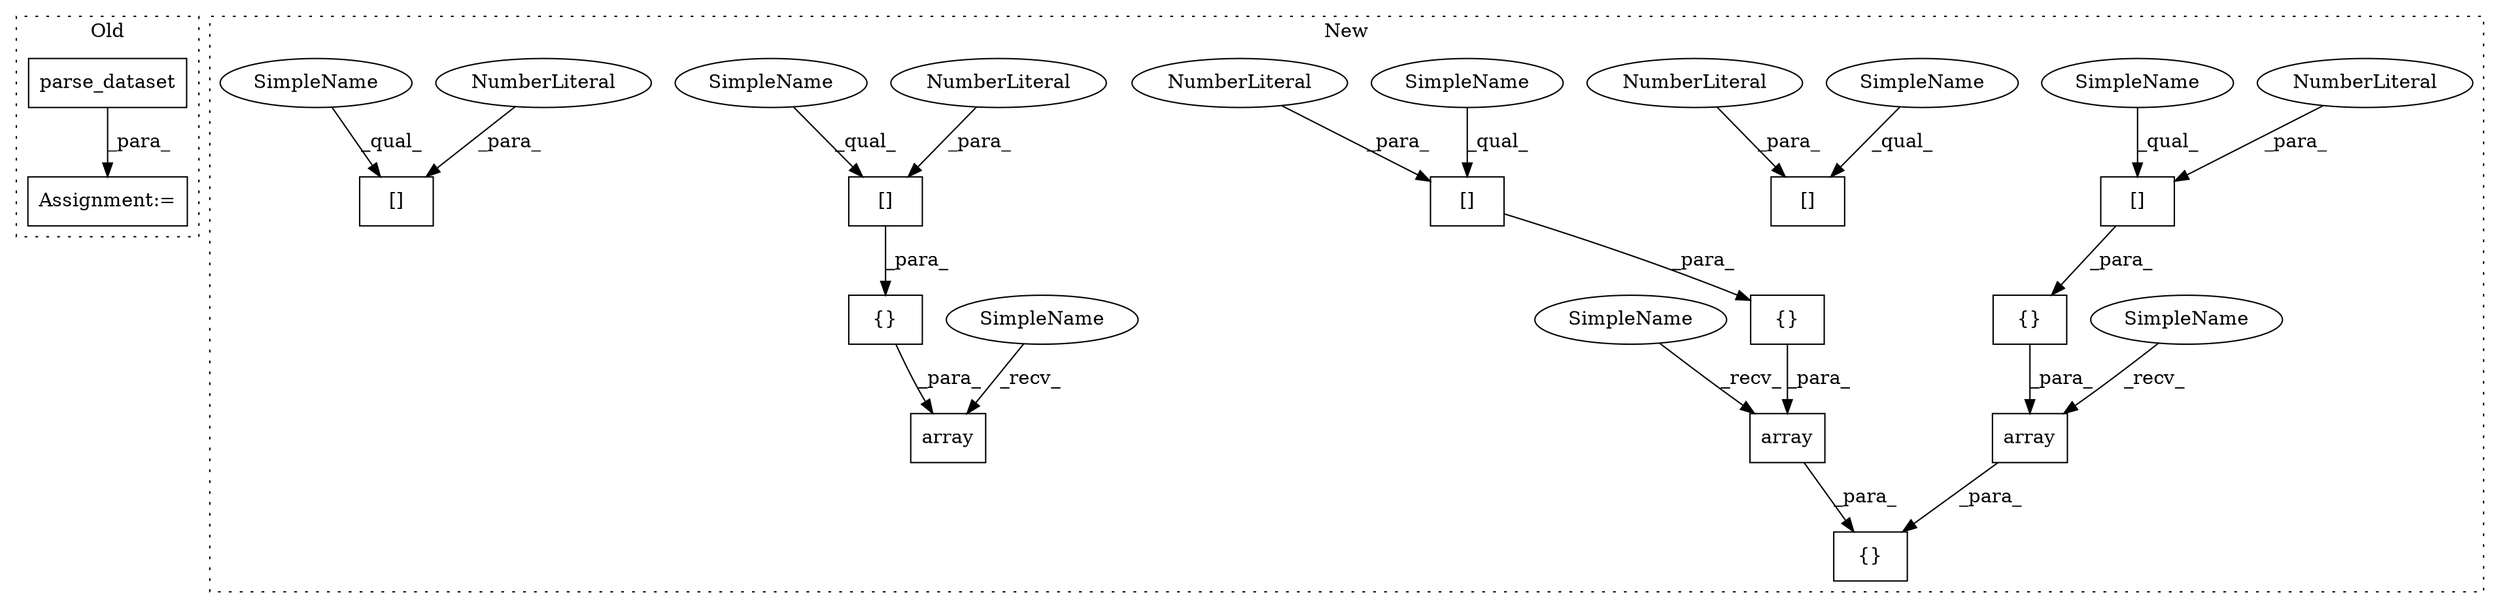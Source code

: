 digraph G {
subgraph cluster0 {
1 [label="parse_dataset" a="32" s="815,836" l="14,1" shape="box"];
19 [label="Assignment:=" a="7" s="813" l="2" shape="box"];
label = "Old";
style="dotted";
}
subgraph cluster1 {
2 [label="array" a="32" s="617,643" l="6,1" shape="box"];
3 [label="{}" a="4" s="632,642" l="1,1" shape="box"];
4 [label="[]" a="2" s="633,641" l="7,1" shape="box"];
5 [label="NumberLiteral" a="34" s="640" l="1" shape="ellipse"];
6 [label="{}" a="4" s="610,678" l="1,1" shape="box"];
7 [label="array" a="32" s="651,677" l="6,1" shape="box"];
8 [label="{}" a="4" s="666,676" l="1,1" shape="box"];
9 [label="[]" a="2" s="667,675" l="7,1" shape="box"];
10 [label="NumberLiteral" a="34" s="674" l="1" shape="ellipse"];
11 [label="[]" a="2" s="786,794" l="7,1" shape="box"];
12 [label="NumberLiteral" a="34" s="793" l="1" shape="ellipse"];
13 [label="[]" a="2" s="854,862" l="7,1" shape="box"];
14 [label="{}" a="4" s="785,795" l="1,1" shape="box"];
15 [label="[]" a="2" s="739,747" l="7,1" shape="box"];
16 [label="NumberLiteral" a="34" s="746" l="1" shape="ellipse"];
17 [label="NumberLiteral" a="34" s="861" l="1" shape="ellipse"];
18 [label="array" a="32" s="770,796" l="6,1" shape="box"];
20 [label="SimpleName" a="42" s="611" l="5" shape="ellipse"];
21 [label="SimpleName" a="42" s="645" l="5" shape="ellipse"];
22 [label="SimpleName" a="42" s="764" l="5" shape="ellipse"];
23 [label="SimpleName" a="42" s="633" l="6" shape="ellipse"];
24 [label="SimpleName" a="42" s="739" l="6" shape="ellipse"];
25 [label="SimpleName" a="42" s="854" l="6" shape="ellipse"];
26 [label="SimpleName" a="42" s="786" l="6" shape="ellipse"];
27 [label="SimpleName" a="42" s="667" l="6" shape="ellipse"];
label = "New";
style="dotted";
}
1 -> 19 [label="_para_"];
2 -> 6 [label="_para_"];
3 -> 2 [label="_para_"];
4 -> 3 [label="_para_"];
5 -> 4 [label="_para_"];
7 -> 6 [label="_para_"];
8 -> 7 [label="_para_"];
9 -> 8 [label="_para_"];
10 -> 9 [label="_para_"];
11 -> 14 [label="_para_"];
12 -> 11 [label="_para_"];
14 -> 18 [label="_para_"];
16 -> 15 [label="_para_"];
17 -> 13 [label="_para_"];
20 -> 2 [label="_recv_"];
21 -> 7 [label="_recv_"];
22 -> 18 [label="_recv_"];
23 -> 4 [label="_qual_"];
24 -> 15 [label="_qual_"];
25 -> 13 [label="_qual_"];
26 -> 11 [label="_qual_"];
27 -> 9 [label="_qual_"];
}